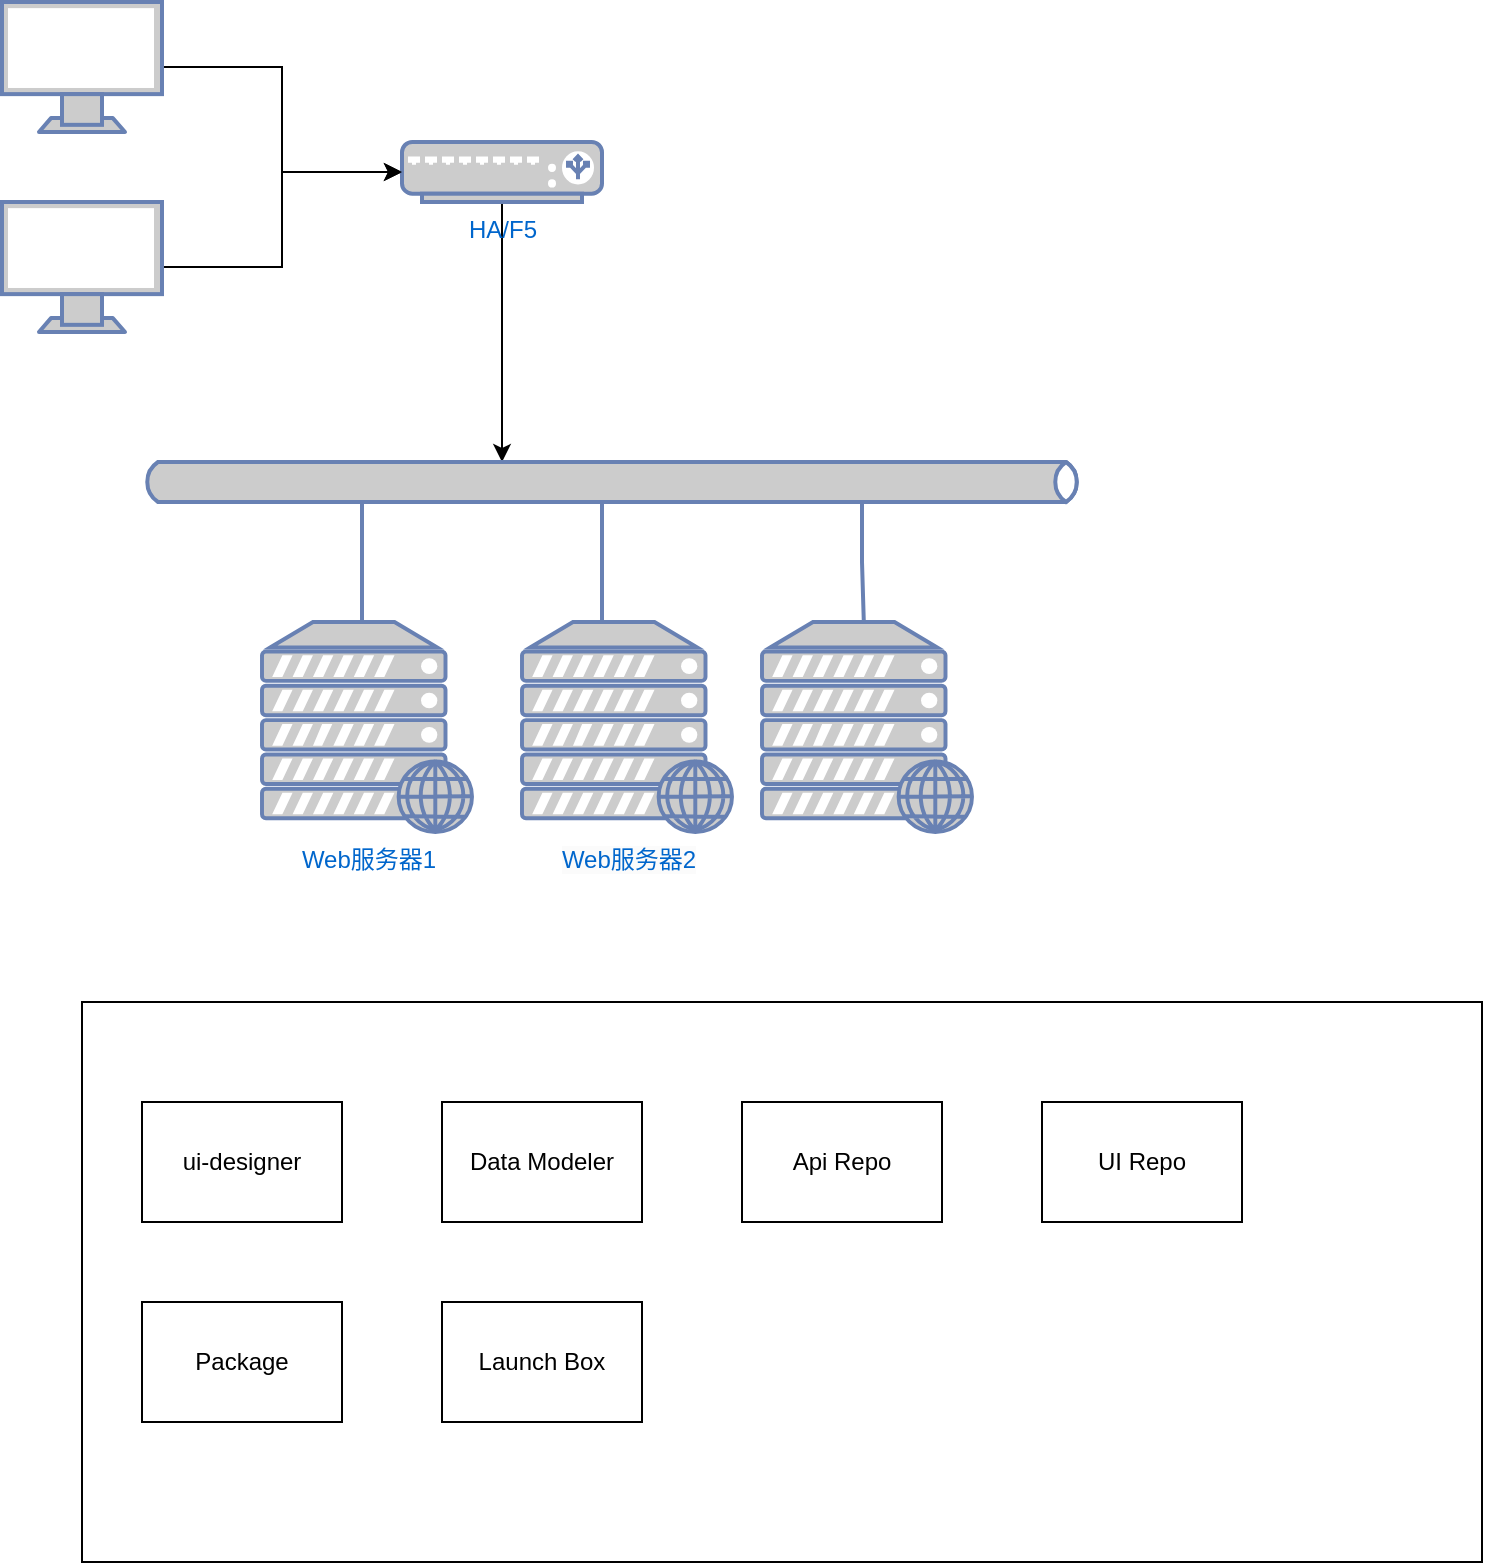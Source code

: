 <mxfile version="20.8.5" type="github">
  <diagram name="Page-1" id="55a83fd1-7818-8e21-69c5-c3457e3827bb">
    <mxGraphModel dx="1434" dy="764" grid="1" gridSize="10" guides="1" tooltips="1" connect="1" arrows="1" fold="1" page="1" pageScale="1" pageWidth="1100" pageHeight="850" background="none" math="0" shadow="0">
      <root>
        <mxCell id="0" />
        <mxCell id="1" parent="0" />
        <mxCell id="vt2SysgIoeSXbtuItaQj-5" style="edgeStyle=orthogonalEdgeStyle;rounded=0;orthogonalLoop=1;jettySize=auto;html=1;entryX=0;entryY=0.5;entryDx=0;entryDy=0;entryPerimeter=0;" edge="1" parent="1" source="vt2SysgIoeSXbtuItaQj-2" target="vt2SysgIoeSXbtuItaQj-3">
          <mxGeometry relative="1" as="geometry" />
        </mxCell>
        <mxCell id="vt2SysgIoeSXbtuItaQj-2" value="" style="fontColor=#0066CC;verticalAlign=top;verticalLabelPosition=bottom;labelPosition=center;align=center;html=1;outlineConnect=0;fillColor=#CCCCCC;strokeColor=#6881B3;gradientColor=none;gradientDirection=north;strokeWidth=2;shape=mxgraph.networks.monitor;" vertex="1" parent="1">
          <mxGeometry x="120" y="130" width="80" height="65" as="geometry" />
        </mxCell>
        <mxCell id="vt2SysgIoeSXbtuItaQj-26" style="edgeStyle=orthogonalEdgeStyle;rounded=0;orthogonalLoop=1;jettySize=auto;html=1;entryX=0.383;entryY=0;entryDx=0;entryDy=0;entryPerimeter=0;" edge="1" parent="1" source="vt2SysgIoeSXbtuItaQj-3" target="vt2SysgIoeSXbtuItaQj-15">
          <mxGeometry relative="1" as="geometry" />
        </mxCell>
        <mxCell id="vt2SysgIoeSXbtuItaQj-3" value="HA/F5" style="fontColor=#0066CC;verticalAlign=top;verticalLabelPosition=bottom;labelPosition=center;align=center;html=1;outlineConnect=0;fillColor=#CCCCCC;strokeColor=#6881B3;gradientColor=none;gradientDirection=north;strokeWidth=2;shape=mxgraph.networks.load_balancer;" vertex="1" parent="1">
          <mxGeometry x="320" y="100" width="100" height="30" as="geometry" />
        </mxCell>
        <mxCell id="vt2SysgIoeSXbtuItaQj-7" style="edgeStyle=orthogonalEdgeStyle;rounded=0;orthogonalLoop=1;jettySize=auto;html=1;entryX=0;entryY=0.5;entryDx=0;entryDy=0;entryPerimeter=0;" edge="1" parent="1" source="vt2SysgIoeSXbtuItaQj-6" target="vt2SysgIoeSXbtuItaQj-3">
          <mxGeometry relative="1" as="geometry" />
        </mxCell>
        <mxCell id="vt2SysgIoeSXbtuItaQj-6" value="" style="fontColor=#0066CC;verticalAlign=top;verticalLabelPosition=bottom;labelPosition=center;align=center;html=1;outlineConnect=0;fillColor=#CCCCCC;strokeColor=#6881B3;gradientColor=none;gradientDirection=north;strokeWidth=2;shape=mxgraph.networks.monitor;" vertex="1" parent="1">
          <mxGeometry x="120" y="30" width="80" height="65" as="geometry" />
        </mxCell>
        <mxCell id="vt2SysgIoeSXbtuItaQj-11" value="Web服务器1" style="fontColor=#0066CC;verticalAlign=top;verticalLabelPosition=bottom;labelPosition=center;align=center;html=1;outlineConnect=0;fillColor=#CCCCCC;strokeColor=#6881B3;gradientColor=none;gradientDirection=north;strokeWidth=2;shape=mxgraph.networks.web_server;" vertex="1" parent="1">
          <mxGeometry x="250" y="340" width="105" height="105" as="geometry" />
        </mxCell>
        <mxCell id="vt2SysgIoeSXbtuItaQj-12" value="&lt;span style=&quot;color: rgb(0, 102, 204); font-family: Helvetica; font-size: 12px; font-style: normal; font-variant-ligatures: normal; font-variant-caps: normal; font-weight: 400; letter-spacing: normal; orphans: 2; text-align: center; text-indent: 0px; text-transform: none; widows: 2; word-spacing: 0px; -webkit-text-stroke-width: 0px; background-color: rgb(251, 251, 251); text-decoration-thickness: initial; text-decoration-style: initial; text-decoration-color: initial; float: none; display: inline !important;&quot;&gt;Web服务器2&lt;/span&gt;" style="fontColor=#0066CC;verticalAlign=top;verticalLabelPosition=bottom;labelPosition=center;align=center;html=1;outlineConnect=0;fillColor=#CCCCCC;strokeColor=#6881B3;gradientColor=none;gradientDirection=north;strokeWidth=2;shape=mxgraph.networks.web_server;" vertex="1" parent="1">
          <mxGeometry x="380" y="340" width="105" height="105" as="geometry" />
        </mxCell>
        <mxCell id="vt2SysgIoeSXbtuItaQj-13" value="" style="fontColor=#0066CC;verticalAlign=top;verticalLabelPosition=bottom;labelPosition=center;align=center;html=1;outlineConnect=0;fillColor=#CCCCCC;strokeColor=#6881B3;gradientColor=none;gradientDirection=north;strokeWidth=2;shape=mxgraph.networks.web_server;" vertex="1" parent="1">
          <mxGeometry x="500" y="340" width="105" height="105" as="geometry" />
        </mxCell>
        <mxCell id="vt2SysgIoeSXbtuItaQj-15" value="" style="html=1;fillColor=#CCCCCC;strokeColor=#6881B3;gradientColor=none;gradientDirection=north;strokeWidth=2;shape=mxgraph.networks.bus;gradientColor=none;gradientDirection=north;fontColor=#ffffff;perimeter=backbonePerimeter;backboneSize=20;" vertex="1" parent="1">
          <mxGeometry x="190" y="260" width="470" height="20" as="geometry" />
        </mxCell>
        <mxCell id="vt2SysgIoeSXbtuItaQj-20" value="" style="strokeColor=#6881B3;edgeStyle=none;rounded=0;endArrow=none;html=1;strokeWidth=2;" edge="1" target="vt2SysgIoeSXbtuItaQj-15" parent="1">
          <mxGeometry relative="1" as="geometry">
            <mxPoint x="300" y="340" as="sourcePoint" />
          </mxGeometry>
        </mxCell>
        <mxCell id="vt2SysgIoeSXbtuItaQj-22" value="" style="strokeColor=#6881B3;edgeStyle=none;rounded=0;endArrow=none;html=1;strokeWidth=2;" edge="1" target="vt2SysgIoeSXbtuItaQj-15" parent="1">
          <mxGeometry relative="1" as="geometry">
            <mxPoint x="420" y="340" as="sourcePoint" />
          </mxGeometry>
        </mxCell>
        <mxCell id="vt2SysgIoeSXbtuItaQj-23" value="" style="strokeColor=#6881B3;edgeStyle=none;rounded=0;endArrow=none;html=1;strokeWidth=2;" edge="1" target="vt2SysgIoeSXbtuItaQj-15" parent="1" source="vt2SysgIoeSXbtuItaQj-13">
          <mxGeometry relative="1" as="geometry">
            <mxPoint x="480" y="340" as="sourcePoint" />
            <Array as="points">
              <mxPoint x="550" y="310" />
            </Array>
          </mxGeometry>
        </mxCell>
        <mxCell id="vt2SysgIoeSXbtuItaQj-33" value="" style="rounded=0;whiteSpace=wrap;html=1;" vertex="1" parent="1">
          <mxGeometry x="160" y="530" width="700" height="280" as="geometry" />
        </mxCell>
        <mxCell id="vt2SysgIoeSXbtuItaQj-34" value="ui-designer" style="rounded=0;whiteSpace=wrap;html=1;" vertex="1" parent="1">
          <mxGeometry x="190" y="580" width="100" height="60" as="geometry" />
        </mxCell>
        <mxCell id="vt2SysgIoeSXbtuItaQj-36" value="Data Modeler" style="rounded=0;whiteSpace=wrap;html=1;" vertex="1" parent="1">
          <mxGeometry x="340" y="580" width="100" height="60" as="geometry" />
        </mxCell>
        <mxCell id="vt2SysgIoeSXbtuItaQj-37" value="Api Repo" style="rounded=0;whiteSpace=wrap;html=1;" vertex="1" parent="1">
          <mxGeometry x="490" y="580" width="100" height="60" as="geometry" />
        </mxCell>
        <mxCell id="vt2SysgIoeSXbtuItaQj-38" value="UI Repo" style="rounded=0;whiteSpace=wrap;html=1;" vertex="1" parent="1">
          <mxGeometry x="640" y="580" width="100" height="60" as="geometry" />
        </mxCell>
        <mxCell id="vt2SysgIoeSXbtuItaQj-39" value="Package" style="rounded=0;whiteSpace=wrap;html=1;" vertex="1" parent="1">
          <mxGeometry x="190" y="680" width="100" height="60" as="geometry" />
        </mxCell>
        <mxCell id="vt2SysgIoeSXbtuItaQj-40" value="Launch Box" style="rounded=0;whiteSpace=wrap;html=1;" vertex="1" parent="1">
          <mxGeometry x="340" y="680" width="100" height="60" as="geometry" />
        </mxCell>
      </root>
    </mxGraphModel>
  </diagram>
</mxfile>
